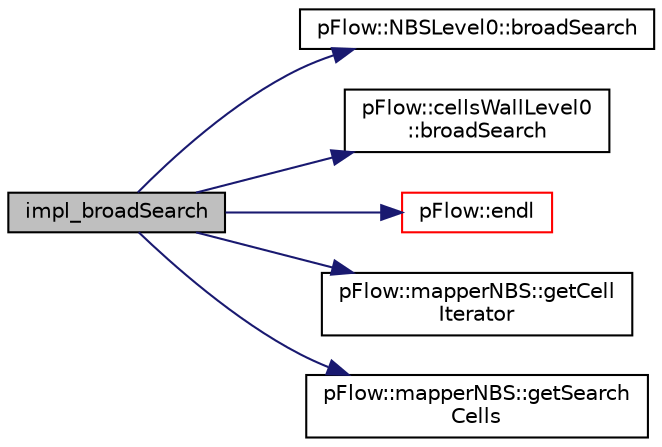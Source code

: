 digraph "impl_broadSearch"
{
 // LATEX_PDF_SIZE
  edge [fontname="Helvetica",fontsize="10",labelfontname="Helvetica",labelfontsize="10"];
  node [fontname="Helvetica",fontsize="10",shape=record];
  rankdir="LR";
  Node1 [label="impl_broadSearch",height=0.2,width=0.4,color="black", fillcolor="grey75", style="filled", fontcolor="black",tooltip=" "];
  Node1 -> Node2 [color="midnightblue",fontsize="10",style="solid",fontname="Helvetica"];
  Node2 [label="pFlow::NBSLevel0::broadSearch",height=0.2,width=0.4,color="black", fillcolor="white", style="filled",URL="$classpFlow_1_1NBSLevel0.html#ac69fb3414807704d58a9f856a39d5a07",tooltip=" "];
  Node1 -> Node3 [color="midnightblue",fontsize="10",style="solid",fontname="Helvetica"];
  Node3 [label="pFlow::cellsWallLevel0\l::broadSearch",height=0.2,width=0.4,color="black", fillcolor="white", style="filled",URL="$classpFlow_1_1cellsWallLevel0.html#a4e78d84db7d080d4b9e2a0acb3fe6da6",tooltip=" "];
  Node1 -> Node4 [color="midnightblue",fontsize="10",style="solid",fontname="Helvetica"];
  Node4 [label="pFlow::endl",height=0.2,width=0.4,color="red", fillcolor="white", style="filled",URL="$namespacepFlow.html#aba8f0c455a3fdb4b05ad33a25b13b189",tooltip="Add newline and flush stream."];
  Node1 -> Node6 [color="midnightblue",fontsize="10",style="solid",fontname="Helvetica"];
  Node6 [label="pFlow::mapperNBS::getCell\lIterator",height=0.2,width=0.4,color="black", fillcolor="white", style="filled",URL="$classpFlow_1_1mapperNBS.html#a639ca8a7754aa6a5ede02cb5346b8fa3",tooltip=" "];
  Node1 -> Node7 [color="midnightblue",fontsize="10",style="solid",fontname="Helvetica"];
  Node7 [label="pFlow::mapperNBS::getSearch\lCells",height=0.2,width=0.4,color="black", fillcolor="white", style="filled",URL="$classpFlow_1_1mapperNBS.html#a22a14ed8df68bbf6af75f0616620dd7f",tooltip=" "];
}
